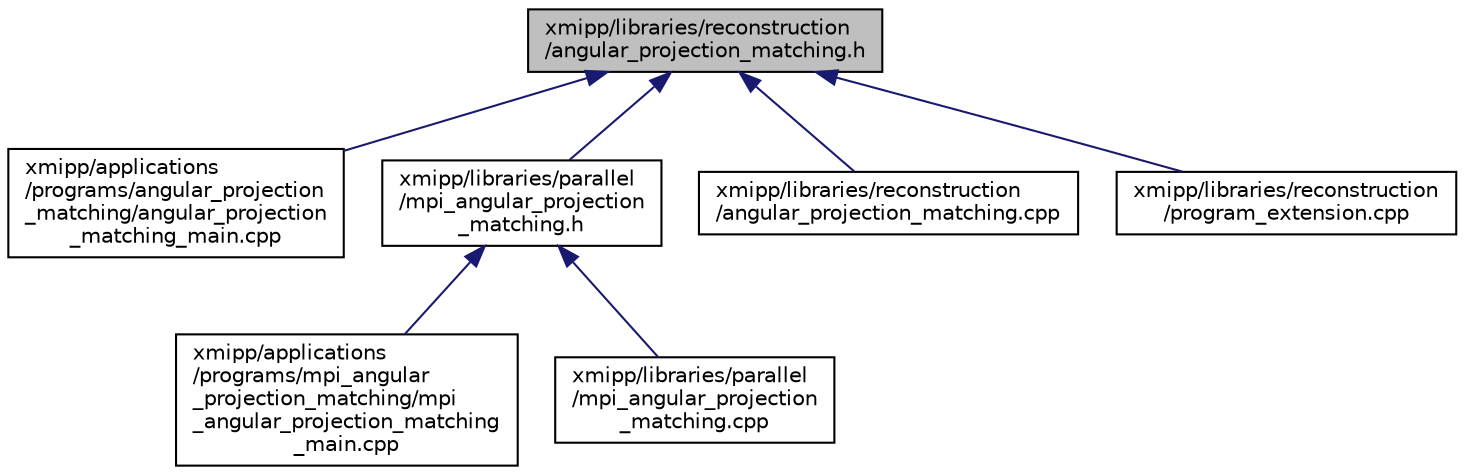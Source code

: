 digraph "xmipp/libraries/reconstruction/angular_projection_matching.h"
{
  edge [fontname="Helvetica",fontsize="10",labelfontname="Helvetica",labelfontsize="10"];
  node [fontname="Helvetica",fontsize="10",shape=record];
  Node103 [label="xmipp/libraries/reconstruction\l/angular_projection_matching.h",height=0.2,width=0.4,color="black", fillcolor="grey75", style="filled", fontcolor="black"];
  Node103 -> Node104 [dir="back",color="midnightblue",fontsize="10",style="solid",fontname="Helvetica"];
  Node104 [label="xmipp/applications\l/programs/angular_projection\l_matching/angular_projection\l_matching_main.cpp",height=0.2,width=0.4,color="black", fillcolor="white", style="filled",URL="$angular__projection__matching__main_8cpp.html"];
  Node103 -> Node105 [dir="back",color="midnightblue",fontsize="10",style="solid",fontname="Helvetica"];
  Node105 [label="xmipp/libraries/parallel\l/mpi_angular_projection\l_matching.h",height=0.2,width=0.4,color="black", fillcolor="white", style="filled",URL="$mpi__angular__projection__matching_8h.html"];
  Node105 -> Node106 [dir="back",color="midnightblue",fontsize="10",style="solid",fontname="Helvetica"];
  Node106 [label="xmipp/applications\l/programs/mpi_angular\l_projection_matching/mpi\l_angular_projection_matching\l_main.cpp",height=0.2,width=0.4,color="black", fillcolor="white", style="filled",URL="$mpi__angular__projection__matching__main_8cpp.html"];
  Node105 -> Node107 [dir="back",color="midnightblue",fontsize="10",style="solid",fontname="Helvetica"];
  Node107 [label="xmipp/libraries/parallel\l/mpi_angular_projection\l_matching.cpp",height=0.2,width=0.4,color="black", fillcolor="white", style="filled",URL="$mpi__angular__projection__matching_8cpp.html"];
  Node103 -> Node108 [dir="back",color="midnightblue",fontsize="10",style="solid",fontname="Helvetica"];
  Node108 [label="xmipp/libraries/reconstruction\l/angular_projection_matching.cpp",height=0.2,width=0.4,color="black", fillcolor="white", style="filled",URL="$angular__projection__matching_8cpp.html"];
  Node103 -> Node109 [dir="back",color="midnightblue",fontsize="10",style="solid",fontname="Helvetica"];
  Node109 [label="xmipp/libraries/reconstruction\l/program_extension.cpp",height=0.2,width=0.4,color="black", fillcolor="white", style="filled",URL="$program__extension_8cpp.html"];
}
